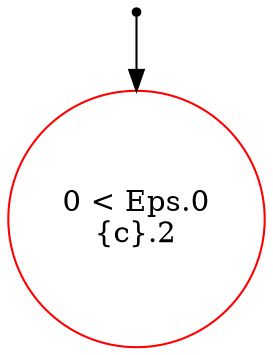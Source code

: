 digraph {
 node [shape=point] ENTRY
 node [shape=circle]
0 [label="0 < Eps.0
{c}.2
" color="red"]
ENTRY -> 0

}